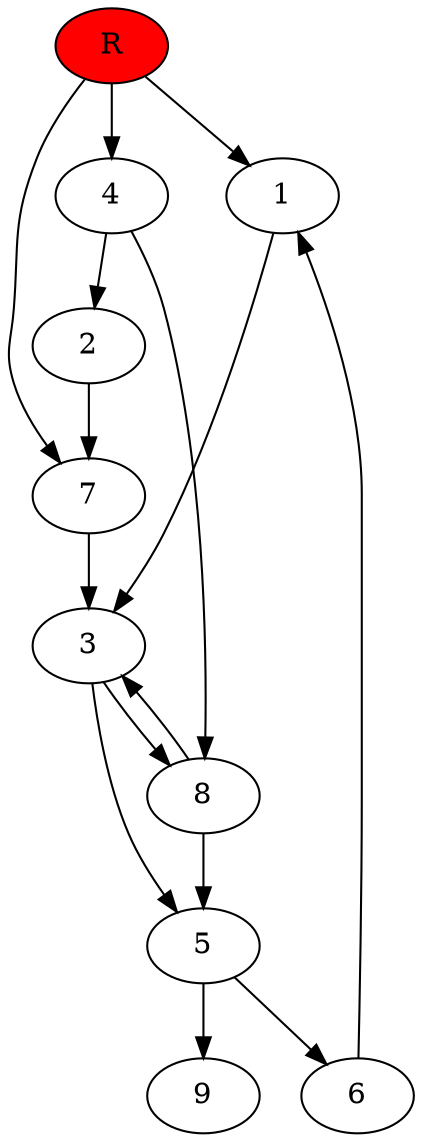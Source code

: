 digraph prb71438 {
	1
	2
	3
	4
	5
	6
	7
	8
	R [fillcolor="#ff0000" style=filled]
	1 -> 3
	2 -> 7
	3 -> 5
	3 -> 8
	4 -> 2
	4 -> 8
	5 -> 6
	5 -> 9
	6 -> 1
	7 -> 3
	8 -> 3
	8 -> 5
	R -> 1
	R -> 4
	R -> 7
}

